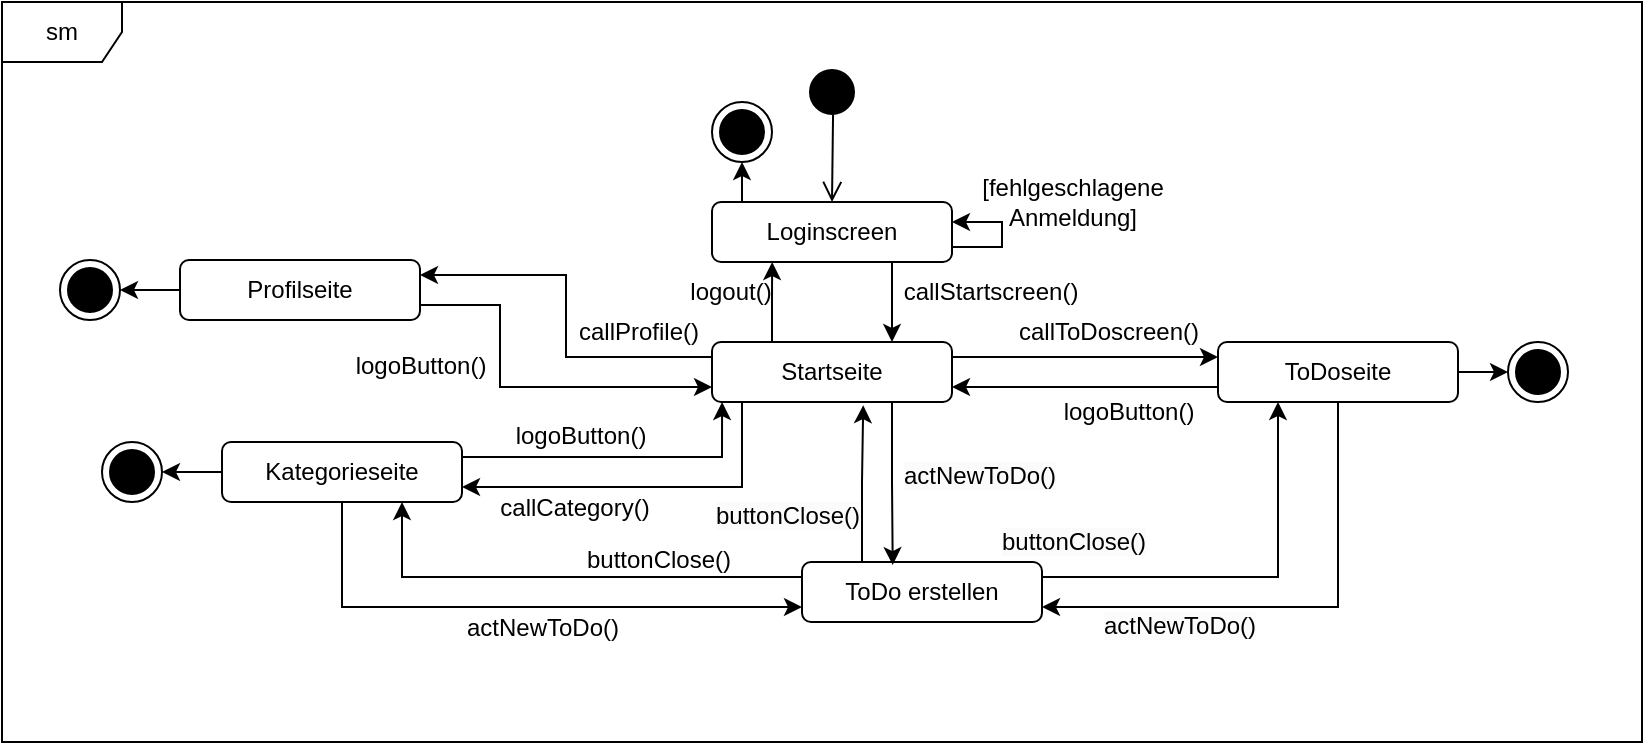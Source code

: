 <mxfile version="24.0.2" type="device">
  <diagram name="Seite-1" id="apvOrWdnh85U-YdVcC8e">
    <mxGraphModel dx="1000" dy="596" grid="1" gridSize="10" guides="1" tooltips="1" connect="1" arrows="1" fold="1" page="1" pageScale="1" pageWidth="1169" pageHeight="827" math="0" shadow="0">
      <root>
        <mxCell id="0" />
        <mxCell id="1" parent="0" />
        <mxCell id="eKKNuJVC5WugXCJl4W6h-13" style="edgeStyle=orthogonalEdgeStyle;rounded=0;orthogonalLoop=1;jettySize=auto;html=1;exitX=0.75;exitY=1;exitDx=0;exitDy=0;entryX=0.75;entryY=0;entryDx=0;entryDy=0;" edge="1" parent="1" source="eKKNuJVC5WugXCJl4W6h-1" target="eKKNuJVC5WugXCJl4W6h-7">
          <mxGeometry relative="1" as="geometry" />
        </mxCell>
        <mxCell id="eKKNuJVC5WugXCJl4W6h-33" style="edgeStyle=orthogonalEdgeStyle;rounded=0;orthogonalLoop=1;jettySize=auto;html=1;exitX=0.25;exitY=0;exitDx=0;exitDy=0;entryX=0.5;entryY=1;entryDx=0;entryDy=0;" edge="1" parent="1" source="eKKNuJVC5WugXCJl4W6h-1" target="eKKNuJVC5WugXCJl4W6h-32">
          <mxGeometry relative="1" as="geometry" />
        </mxCell>
        <mxCell id="eKKNuJVC5WugXCJl4W6h-1" value="Loginscreen" style="rounded=1;whiteSpace=wrap;html=1;" vertex="1" parent="1">
          <mxGeometry x="395" y="200" width="120" height="30" as="geometry" />
        </mxCell>
        <mxCell id="eKKNuJVC5WugXCJl4W6h-2" value="" style="ellipse;html=1;shape=startState;fillColor=#000000;strokeColor=#000000;" vertex="1" parent="1">
          <mxGeometry x="440" y="130" width="30" height="30" as="geometry" />
        </mxCell>
        <mxCell id="eKKNuJVC5WugXCJl4W6h-3" value="" style="edgeStyle=orthogonalEdgeStyle;html=1;verticalAlign=bottom;endArrow=open;endSize=8;strokeColor=#000000;rounded=0;exitX=0.518;exitY=0.839;exitDx=0;exitDy=0;exitPerimeter=0;" edge="1" source="eKKNuJVC5WugXCJl4W6h-2" parent="1">
          <mxGeometry relative="1" as="geometry">
            <mxPoint x="455" y="200" as="targetPoint" />
          </mxGeometry>
        </mxCell>
        <mxCell id="eKKNuJVC5WugXCJl4W6h-4" value="" style="ellipse;html=1;shape=endState;fillColor=#000000;strokeColor=#000000;" vertex="1" parent="1">
          <mxGeometry x="90" y="320" width="30" height="30" as="geometry" />
        </mxCell>
        <mxCell id="eKKNuJVC5WugXCJl4W6h-6" style="edgeStyle=orthogonalEdgeStyle;rounded=0;orthogonalLoop=1;jettySize=auto;html=1;exitX=1;exitY=0.75;exitDx=0;exitDy=0;" edge="1" parent="1" source="eKKNuJVC5WugXCJl4W6h-1">
          <mxGeometry relative="1" as="geometry">
            <mxPoint x="560" y="230" as="sourcePoint" />
            <mxPoint x="515" y="210" as="targetPoint" />
            <Array as="points">
              <mxPoint x="540" y="223" />
              <mxPoint x="540" y="210" />
            </Array>
          </mxGeometry>
        </mxCell>
        <mxCell id="eKKNuJVC5WugXCJl4W6h-14" style="edgeStyle=orthogonalEdgeStyle;rounded=0;orthogonalLoop=1;jettySize=auto;html=1;exitX=0.25;exitY=0;exitDx=0;exitDy=0;" edge="1" parent="1" source="eKKNuJVC5WugXCJl4W6h-7">
          <mxGeometry relative="1" as="geometry">
            <mxPoint x="425.077" y="230" as="targetPoint" />
          </mxGeometry>
        </mxCell>
        <mxCell id="eKKNuJVC5WugXCJl4W6h-16" style="edgeStyle=orthogonalEdgeStyle;rounded=0;orthogonalLoop=1;jettySize=auto;html=1;exitX=0;exitY=0.25;exitDx=0;exitDy=0;entryX=1;entryY=0.25;entryDx=0;entryDy=0;" edge="1" parent="1" source="eKKNuJVC5WugXCJl4W6h-7" target="eKKNuJVC5WugXCJl4W6h-10">
          <mxGeometry relative="1" as="geometry">
            <mxPoint x="374" y="276.5" as="sourcePoint" />
          </mxGeometry>
        </mxCell>
        <mxCell id="eKKNuJVC5WugXCJl4W6h-19" style="edgeStyle=orthogonalEdgeStyle;rounded=0;orthogonalLoop=1;jettySize=auto;html=1;exitX=0.25;exitY=1;exitDx=0;exitDy=0;entryX=1;entryY=0.75;entryDx=0;entryDy=0;" edge="1" parent="1" source="eKKNuJVC5WugXCJl4W6h-7" target="eKKNuJVC5WugXCJl4W6h-8">
          <mxGeometry relative="1" as="geometry">
            <Array as="points">
              <mxPoint x="410" y="300" />
              <mxPoint x="410" y="342" />
            </Array>
          </mxGeometry>
        </mxCell>
        <mxCell id="eKKNuJVC5WugXCJl4W6h-21" style="edgeStyle=orthogonalEdgeStyle;rounded=0;orthogonalLoop=1;jettySize=auto;html=1;exitX=1;exitY=0.25;exitDx=0;exitDy=0;entryX=0;entryY=0.25;entryDx=0;entryDy=0;" edge="1" parent="1" source="eKKNuJVC5WugXCJl4W6h-7" target="eKKNuJVC5WugXCJl4W6h-9">
          <mxGeometry relative="1" as="geometry" />
        </mxCell>
        <mxCell id="eKKNuJVC5WugXCJl4W6h-7" value="Startseite" style="rounded=1;whiteSpace=wrap;html=1;" vertex="1" parent="1">
          <mxGeometry x="395" y="270" width="120" height="30" as="geometry" />
        </mxCell>
        <mxCell id="eKKNuJVC5WugXCJl4W6h-18" style="edgeStyle=orthogonalEdgeStyle;rounded=0;orthogonalLoop=1;jettySize=auto;html=1;exitX=1;exitY=0.25;exitDx=0;exitDy=0;entryX=0.042;entryY=1;entryDx=0;entryDy=0;entryPerimeter=0;" edge="1" parent="1" source="eKKNuJVC5WugXCJl4W6h-8" target="eKKNuJVC5WugXCJl4W6h-7">
          <mxGeometry relative="1" as="geometry">
            <Array as="points">
              <mxPoint x="400" y="328" />
            </Array>
          </mxGeometry>
        </mxCell>
        <mxCell id="eKKNuJVC5WugXCJl4W6h-24" style="edgeStyle=orthogonalEdgeStyle;rounded=0;orthogonalLoop=1;jettySize=auto;html=1;exitX=0.5;exitY=1;exitDx=0;exitDy=0;entryX=0;entryY=0.75;entryDx=0;entryDy=0;" edge="1" parent="1" source="eKKNuJVC5WugXCJl4W6h-8" target="eKKNuJVC5WugXCJl4W6h-15">
          <mxGeometry relative="1" as="geometry" />
        </mxCell>
        <mxCell id="eKKNuJVC5WugXCJl4W6h-29" style="edgeStyle=orthogonalEdgeStyle;rounded=0;orthogonalLoop=1;jettySize=auto;html=1;exitX=0;exitY=0.5;exitDx=0;exitDy=0;entryX=1;entryY=0.5;entryDx=0;entryDy=0;" edge="1" parent="1" source="eKKNuJVC5WugXCJl4W6h-8" target="eKKNuJVC5WugXCJl4W6h-4">
          <mxGeometry relative="1" as="geometry" />
        </mxCell>
        <mxCell id="eKKNuJVC5WugXCJl4W6h-8" value="Kategorieseite&lt;span style=&quot;color: rgba(0, 0, 0, 0); font-family: monospace; font-size: 0px; text-align: start; text-wrap: nowrap;&quot;&gt;%3CmxGraphModel%3E%3Croot%3E%3CmxCell%20id%3D%220%22%2F%3E%3CmxCell%20id%3D%221%22%20parent%3D%220%22%2F%3E%3CmxCell%20id%3D%222%22%20value%3D%22Startseite%22%20style%3D%22rounded%3D1%3BwhiteSpace%3Dwrap%3Bhtml%3D1%3B%22%20vertex%3D%221%22%20parent%3D%221%22%3E%3CmxGeometry%20x%3D%22395%22%20y%3D%22270%22%20width%3D%22120%22%20height%3D%2230%22%20as%3D%22geometry%22%2F%3E%3C%2FmxCell%3E%3C%2Froot%3E%3C%2FmxGraphModel%3E&lt;/span&gt;" style="rounded=1;whiteSpace=wrap;html=1;" vertex="1" parent="1">
          <mxGeometry x="150" y="320" width="120" height="30" as="geometry" />
        </mxCell>
        <mxCell id="eKKNuJVC5WugXCJl4W6h-22" style="edgeStyle=orthogonalEdgeStyle;rounded=0;orthogonalLoop=1;jettySize=auto;html=1;exitX=0;exitY=0.75;exitDx=0;exitDy=0;entryX=1;entryY=0.75;entryDx=0;entryDy=0;" edge="1" parent="1" source="eKKNuJVC5WugXCJl4W6h-9" target="eKKNuJVC5WugXCJl4W6h-7">
          <mxGeometry relative="1" as="geometry" />
        </mxCell>
        <mxCell id="eKKNuJVC5WugXCJl4W6h-28" style="edgeStyle=orthogonalEdgeStyle;rounded=0;orthogonalLoop=1;jettySize=auto;html=1;exitX=0.5;exitY=1;exitDx=0;exitDy=0;entryX=1;entryY=0.75;entryDx=0;entryDy=0;" edge="1" parent="1" source="eKKNuJVC5WugXCJl4W6h-9" target="eKKNuJVC5WugXCJl4W6h-15">
          <mxGeometry relative="1" as="geometry" />
        </mxCell>
        <mxCell id="eKKNuJVC5WugXCJl4W6h-35" style="edgeStyle=orthogonalEdgeStyle;rounded=0;orthogonalLoop=1;jettySize=auto;html=1;exitX=1;exitY=0.5;exitDx=0;exitDy=0;entryX=0;entryY=0.5;entryDx=0;entryDy=0;" edge="1" parent="1" source="eKKNuJVC5WugXCJl4W6h-9" target="eKKNuJVC5WugXCJl4W6h-34">
          <mxGeometry relative="1" as="geometry" />
        </mxCell>
        <mxCell id="eKKNuJVC5WugXCJl4W6h-9" value="ToDoseite" style="rounded=1;whiteSpace=wrap;html=1;" vertex="1" parent="1">
          <mxGeometry x="648" y="270" width="120" height="30" as="geometry" />
        </mxCell>
        <mxCell id="eKKNuJVC5WugXCJl4W6h-17" style="edgeStyle=orthogonalEdgeStyle;rounded=0;orthogonalLoop=1;jettySize=auto;html=1;exitX=1;exitY=0.75;exitDx=0;exitDy=0;entryX=0;entryY=0.75;entryDx=0;entryDy=0;" edge="1" parent="1" source="eKKNuJVC5WugXCJl4W6h-10" target="eKKNuJVC5WugXCJl4W6h-7">
          <mxGeometry relative="1" as="geometry">
            <mxPoint x="374" y="291.5" as="targetPoint" />
            <Array as="points">
              <mxPoint x="289" y="251" />
              <mxPoint x="289" y="293" />
            </Array>
          </mxGeometry>
        </mxCell>
        <mxCell id="eKKNuJVC5WugXCJl4W6h-31" style="edgeStyle=orthogonalEdgeStyle;rounded=0;orthogonalLoop=1;jettySize=auto;html=1;exitX=0;exitY=0.5;exitDx=0;exitDy=0;entryX=1;entryY=0.5;entryDx=0;entryDy=0;" edge="1" parent="1" source="eKKNuJVC5WugXCJl4W6h-10" target="eKKNuJVC5WugXCJl4W6h-30">
          <mxGeometry relative="1" as="geometry" />
        </mxCell>
        <mxCell id="eKKNuJVC5WugXCJl4W6h-10" value="Profilseite" style="rounded=1;whiteSpace=wrap;html=1;" vertex="1" parent="1">
          <mxGeometry x="129" y="229" width="120" height="30" as="geometry" />
        </mxCell>
        <mxCell id="eKKNuJVC5WugXCJl4W6h-12" value="[fehlgeschlagene&lt;br&gt;Anmeldung]" style="text;html=1;align=center;verticalAlign=middle;resizable=0;points=[];autosize=1;strokeColor=none;fillColor=none;" vertex="1" parent="1">
          <mxGeometry x="520" y="180" width="110" height="40" as="geometry" />
        </mxCell>
        <mxCell id="eKKNuJVC5WugXCJl4W6h-23" style="edgeStyle=orthogonalEdgeStyle;rounded=0;orthogonalLoop=1;jettySize=auto;html=1;exitX=0;exitY=0.25;exitDx=0;exitDy=0;entryX=0.75;entryY=1;entryDx=0;entryDy=0;" edge="1" parent="1" source="eKKNuJVC5WugXCJl4W6h-15" target="eKKNuJVC5WugXCJl4W6h-8">
          <mxGeometry relative="1" as="geometry" />
        </mxCell>
        <mxCell id="eKKNuJVC5WugXCJl4W6h-27" style="edgeStyle=orthogonalEdgeStyle;rounded=0;orthogonalLoop=1;jettySize=auto;html=1;exitX=1;exitY=0.25;exitDx=0;exitDy=0;entryX=0.25;entryY=1;entryDx=0;entryDy=0;" edge="1" parent="1" source="eKKNuJVC5WugXCJl4W6h-15" target="eKKNuJVC5WugXCJl4W6h-9">
          <mxGeometry relative="1" as="geometry" />
        </mxCell>
        <mxCell id="eKKNuJVC5WugXCJl4W6h-15" value="ToDo erstellen" style="rounded=1;whiteSpace=wrap;html=1;" vertex="1" parent="1">
          <mxGeometry x="440" y="380" width="120" height="30" as="geometry" />
        </mxCell>
        <mxCell id="eKKNuJVC5WugXCJl4W6h-25" style="edgeStyle=orthogonalEdgeStyle;rounded=0;orthogonalLoop=1;jettySize=auto;html=1;exitX=0.25;exitY=0;exitDx=0;exitDy=0;entryX=0.63;entryY=1.052;entryDx=0;entryDy=0;entryPerimeter=0;" edge="1" parent="1" source="eKKNuJVC5WugXCJl4W6h-15" target="eKKNuJVC5WugXCJl4W6h-7">
          <mxGeometry relative="1" as="geometry" />
        </mxCell>
        <mxCell id="eKKNuJVC5WugXCJl4W6h-26" style="edgeStyle=orthogonalEdgeStyle;rounded=0;orthogonalLoop=1;jettySize=auto;html=1;exitX=0.75;exitY=1;exitDx=0;exitDy=0;entryX=0.378;entryY=0.052;entryDx=0;entryDy=0;entryPerimeter=0;" edge="1" parent="1" source="eKKNuJVC5WugXCJl4W6h-7" target="eKKNuJVC5WugXCJl4W6h-15">
          <mxGeometry relative="1" as="geometry" />
        </mxCell>
        <mxCell id="eKKNuJVC5WugXCJl4W6h-30" value="" style="ellipse;html=1;shape=endState;fillColor=#000000;strokeColor=#000000;" vertex="1" parent="1">
          <mxGeometry x="69" y="229" width="30" height="30" as="geometry" />
        </mxCell>
        <mxCell id="eKKNuJVC5WugXCJl4W6h-32" value="" style="ellipse;html=1;shape=endState;fillColor=#000000;strokeColor=#000000;" vertex="1" parent="1">
          <mxGeometry x="395" y="150" width="30" height="30" as="geometry" />
        </mxCell>
        <mxCell id="eKKNuJVC5WugXCJl4W6h-34" value="" style="ellipse;html=1;shape=endState;fillColor=#000000;strokeColor=#000000;" vertex="1" parent="1">
          <mxGeometry x="793" y="270" width="30" height="30" as="geometry" />
        </mxCell>
        <mxCell id="eKKNuJVC5WugXCJl4W6h-36" value="callCategory()" style="text;html=1;align=center;verticalAlign=middle;resizable=0;points=[];autosize=1;strokeColor=none;fillColor=none;" vertex="1" parent="1">
          <mxGeometry x="276" y="338" width="100" height="30" as="geometry" />
        </mxCell>
        <mxCell id="eKKNuJVC5WugXCJl4W6h-37" value="logoButton()" style="text;html=1;align=center;verticalAlign=middle;resizable=0;points=[];autosize=1;strokeColor=none;fillColor=none;" vertex="1" parent="1">
          <mxGeometry x="284" y="302" width="90" height="30" as="geometry" />
        </mxCell>
        <mxCell id="eKKNuJVC5WugXCJl4W6h-38" value="callProfile()" style="text;html=1;align=center;verticalAlign=middle;resizable=0;points=[];autosize=1;strokeColor=none;fillColor=none;" vertex="1" parent="1">
          <mxGeometry x="318" y="250" width="80" height="30" as="geometry" />
        </mxCell>
        <mxCell id="eKKNuJVC5WugXCJl4W6h-39" value="logoButton()" style="text;html=1;align=center;verticalAlign=middle;resizable=0;points=[];autosize=1;strokeColor=none;fillColor=none;" vertex="1" parent="1">
          <mxGeometry x="204" y="267" width="90" height="30" as="geometry" />
        </mxCell>
        <mxCell id="eKKNuJVC5WugXCJl4W6h-40" value="actNewToDo()" style="text;html=1;align=center;verticalAlign=middle;resizable=0;points=[];autosize=1;strokeColor=none;fillColor=none;" vertex="1" parent="1">
          <mxGeometry x="260" y="398" width="100" height="30" as="geometry" />
        </mxCell>
        <mxCell id="eKKNuJVC5WugXCJl4W6h-41" value="buttonClose()" style="text;html=1;align=center;verticalAlign=middle;resizable=0;points=[];autosize=1;strokeColor=none;fillColor=none;" vertex="1" parent="1">
          <mxGeometry x="318" y="364" width="100" height="30" as="geometry" />
        </mxCell>
        <mxCell id="eKKNuJVC5WugXCJl4W6h-42" value="&lt;span style=&quot;color: rgb(0, 0, 0); font-family: Helvetica; font-size: 12px; font-style: normal; font-variant-ligatures: normal; font-variant-caps: normal; font-weight: 400; letter-spacing: normal; orphans: 2; text-align: center; text-indent: 0px; text-transform: none; widows: 2; word-spacing: 0px; -webkit-text-stroke-width: 0px; white-space: nowrap; background-color: rgb(251, 251, 251); text-decoration-thickness: initial; text-decoration-style: initial; text-decoration-color: initial; display: inline !important; float: none;&quot;&gt;buttonClose()&lt;/span&gt;" style="text;whiteSpace=wrap;html=1;" vertex="1" parent="1">
          <mxGeometry x="538" y="356" width="110" height="40" as="geometry" />
        </mxCell>
        <mxCell id="eKKNuJVC5WugXCJl4W6h-43" value="&lt;span style=&quot;color: rgb(0, 0, 0); font-family: Helvetica; font-size: 12px; font-style: normal; font-variant-ligatures: normal; font-variant-caps: normal; font-weight: 400; letter-spacing: normal; orphans: 2; text-align: center; text-indent: 0px; text-transform: none; widows: 2; word-spacing: 0px; -webkit-text-stroke-width: 0px; white-space: nowrap; background-color: rgb(251, 251, 251); text-decoration-thickness: initial; text-decoration-style: initial; text-decoration-color: initial; display: inline !important; float: none;&quot;&gt;actNewToDo()&lt;/span&gt;" style="text;whiteSpace=wrap;html=1;" vertex="1" parent="1">
          <mxGeometry x="589" y="398" width="90" height="30" as="geometry" />
        </mxCell>
        <mxCell id="eKKNuJVC5WugXCJl4W6h-44" value="&lt;span style=&quot;color: rgb(0, 0, 0); font-family: Helvetica; font-size: 12px; font-style: normal; font-variant-ligatures: normal; font-variant-caps: normal; font-weight: 400; letter-spacing: normal; orphans: 2; text-align: center; text-indent: 0px; text-transform: none; widows: 2; word-spacing: 0px; -webkit-text-stroke-width: 0px; white-space: nowrap; background-color: rgb(251, 251, 251); text-decoration-thickness: initial; text-decoration-style: initial; text-decoration-color: initial; display: inline !important; float: none;&quot;&gt;actNewToDo()&lt;/span&gt;" style="text;whiteSpace=wrap;html=1;" vertex="1" parent="1">
          <mxGeometry x="489" y="323" width="90" height="20" as="geometry" />
        </mxCell>
        <mxCell id="eKKNuJVC5WugXCJl4W6h-45" value="&lt;span style=&quot;color: rgb(0, 0, 0); font-family: Helvetica; font-size: 12px; font-style: normal; font-variant-ligatures: normal; font-variant-caps: normal; font-weight: 400; letter-spacing: normal; orphans: 2; text-align: center; text-indent: 0px; text-transform: none; widows: 2; word-spacing: 0px; -webkit-text-stroke-width: 0px; white-space: nowrap; background-color: rgb(251, 251, 251); text-decoration-thickness: initial; text-decoration-style: initial; text-decoration-color: initial; display: inline !important; float: none;&quot;&gt;buttonClose()&lt;/span&gt;" style="text;whiteSpace=wrap;html=1;" vertex="1" parent="1">
          <mxGeometry x="395" y="343" width="80" height="30" as="geometry" />
        </mxCell>
        <mxCell id="eKKNuJVC5WugXCJl4W6h-46" value="callToDoscreen()" style="text;html=1;align=center;verticalAlign=middle;resizable=0;points=[];autosize=1;strokeColor=none;fillColor=none;" vertex="1" parent="1">
          <mxGeometry x="538" y="250" width="110" height="30" as="geometry" />
        </mxCell>
        <mxCell id="eKKNuJVC5WugXCJl4W6h-47" value="logoButton()" style="text;html=1;align=center;verticalAlign=middle;resizable=0;points=[];autosize=1;strokeColor=none;fillColor=none;" vertex="1" parent="1">
          <mxGeometry x="558" y="290" width="90" height="30" as="geometry" />
        </mxCell>
        <mxCell id="eKKNuJVC5WugXCJl4W6h-49" value="callStartscreen()" style="text;html=1;align=center;verticalAlign=middle;resizable=0;points=[];autosize=1;strokeColor=none;fillColor=none;" vertex="1" parent="1">
          <mxGeometry x="479" y="230" width="110" height="30" as="geometry" />
        </mxCell>
        <mxCell id="eKKNuJVC5WugXCJl4W6h-50" value="logout()" style="text;html=1;align=center;verticalAlign=middle;resizable=0;points=[];autosize=1;strokeColor=none;fillColor=none;" vertex="1" parent="1">
          <mxGeometry x="374" y="230" width="60" height="30" as="geometry" />
        </mxCell>
        <mxCell id="eKKNuJVC5WugXCJl4W6h-51" value="sm" style="shape=umlFrame;whiteSpace=wrap;html=1;pointerEvents=0;" vertex="1" parent="1">
          <mxGeometry x="40" y="100" width="820" height="370" as="geometry" />
        </mxCell>
      </root>
    </mxGraphModel>
  </diagram>
</mxfile>
